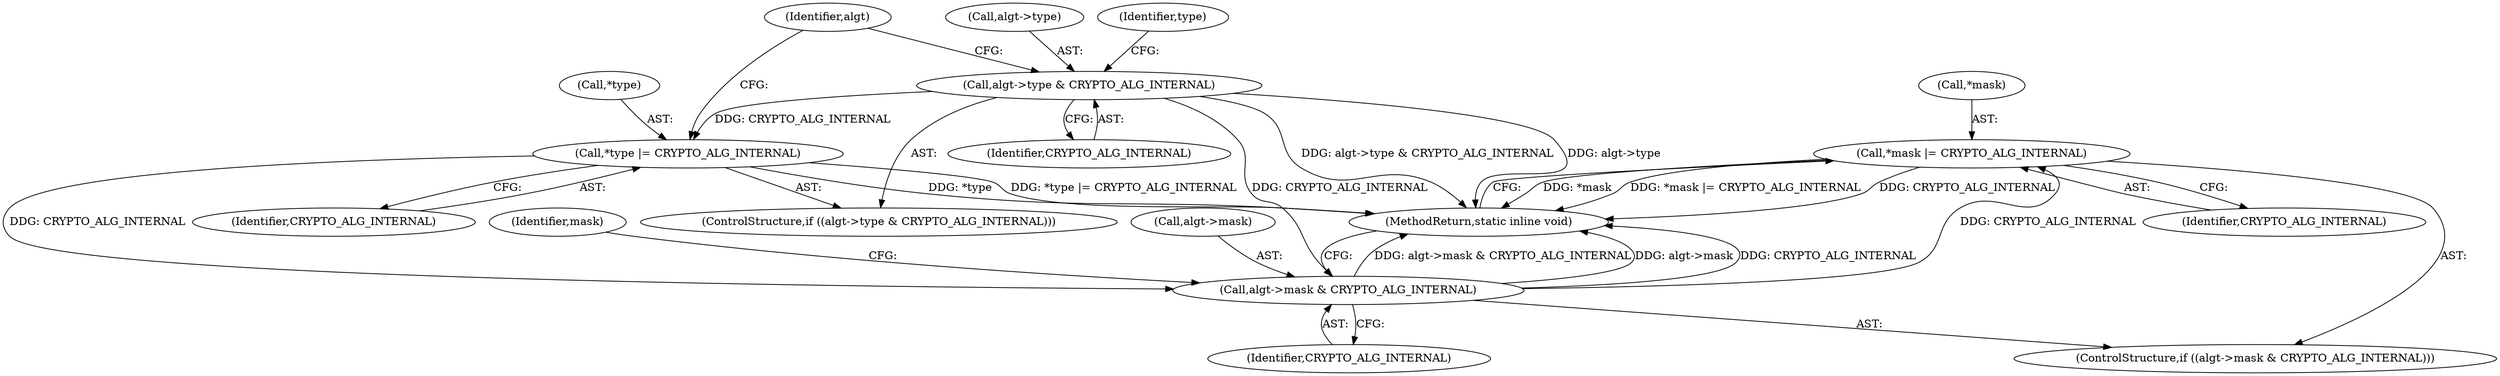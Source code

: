 digraph "1_linux_48a992727d82cb7db076fa15d372178743b1f4cd@del" {
"1000130" [label="(Call,*mask |= CRYPTO_ALG_INTERNAL)"];
"1000125" [label="(Call,algt->mask & CRYPTO_ALG_INTERNAL)"];
"1000120" [label="(Call,*type |= CRYPTO_ALG_INTERNAL)"];
"1000115" [label="(Call,algt->type & CRYPTO_ALG_INTERNAL)"];
"1000130" [label="(Call,*mask |= CRYPTO_ALG_INTERNAL)"];
"1000125" [label="(Call,algt->mask & CRYPTO_ALG_INTERNAL)"];
"1000124" [label="(ControlStructure,if ((algt->mask & CRYPTO_ALG_INTERNAL)))"];
"1000134" [label="(MethodReturn,static inline void)"];
"1000129" [label="(Identifier,CRYPTO_ALG_INTERNAL)"];
"1000132" [label="(Identifier,mask)"];
"1000120" [label="(Call,*type |= CRYPTO_ALG_INTERNAL)"];
"1000114" [label="(ControlStructure,if ((algt->type & CRYPTO_ALG_INTERNAL)))"];
"1000122" [label="(Identifier,type)"];
"1000133" [label="(Identifier,CRYPTO_ALG_INTERNAL)"];
"1000123" [label="(Identifier,CRYPTO_ALG_INTERNAL)"];
"1000121" [label="(Call,*type)"];
"1000131" [label="(Call,*mask)"];
"1000115" [label="(Call,algt->type & CRYPTO_ALG_INTERNAL)"];
"1000127" [label="(Identifier,algt)"];
"1000119" [label="(Identifier,CRYPTO_ALG_INTERNAL)"];
"1000116" [label="(Call,algt->type)"];
"1000126" [label="(Call,algt->mask)"];
"1000130" -> "1000124"  [label="AST: "];
"1000130" -> "1000133"  [label="CFG: "];
"1000131" -> "1000130"  [label="AST: "];
"1000133" -> "1000130"  [label="AST: "];
"1000134" -> "1000130"  [label="CFG: "];
"1000130" -> "1000134"  [label="DDG: *mask"];
"1000130" -> "1000134"  [label="DDG: *mask |= CRYPTO_ALG_INTERNAL"];
"1000130" -> "1000134"  [label="DDG: CRYPTO_ALG_INTERNAL"];
"1000125" -> "1000130"  [label="DDG: CRYPTO_ALG_INTERNAL"];
"1000125" -> "1000124"  [label="AST: "];
"1000125" -> "1000129"  [label="CFG: "];
"1000126" -> "1000125"  [label="AST: "];
"1000129" -> "1000125"  [label="AST: "];
"1000132" -> "1000125"  [label="CFG: "];
"1000134" -> "1000125"  [label="CFG: "];
"1000125" -> "1000134"  [label="DDG: algt->mask & CRYPTO_ALG_INTERNAL"];
"1000125" -> "1000134"  [label="DDG: algt->mask"];
"1000125" -> "1000134"  [label="DDG: CRYPTO_ALG_INTERNAL"];
"1000120" -> "1000125"  [label="DDG: CRYPTO_ALG_INTERNAL"];
"1000115" -> "1000125"  [label="DDG: CRYPTO_ALG_INTERNAL"];
"1000120" -> "1000114"  [label="AST: "];
"1000120" -> "1000123"  [label="CFG: "];
"1000121" -> "1000120"  [label="AST: "];
"1000123" -> "1000120"  [label="AST: "];
"1000127" -> "1000120"  [label="CFG: "];
"1000120" -> "1000134"  [label="DDG: *type"];
"1000120" -> "1000134"  [label="DDG: *type |= CRYPTO_ALG_INTERNAL"];
"1000115" -> "1000120"  [label="DDG: CRYPTO_ALG_INTERNAL"];
"1000115" -> "1000114"  [label="AST: "];
"1000115" -> "1000119"  [label="CFG: "];
"1000116" -> "1000115"  [label="AST: "];
"1000119" -> "1000115"  [label="AST: "];
"1000122" -> "1000115"  [label="CFG: "];
"1000127" -> "1000115"  [label="CFG: "];
"1000115" -> "1000134"  [label="DDG: algt->type & CRYPTO_ALG_INTERNAL"];
"1000115" -> "1000134"  [label="DDG: algt->type"];
}
